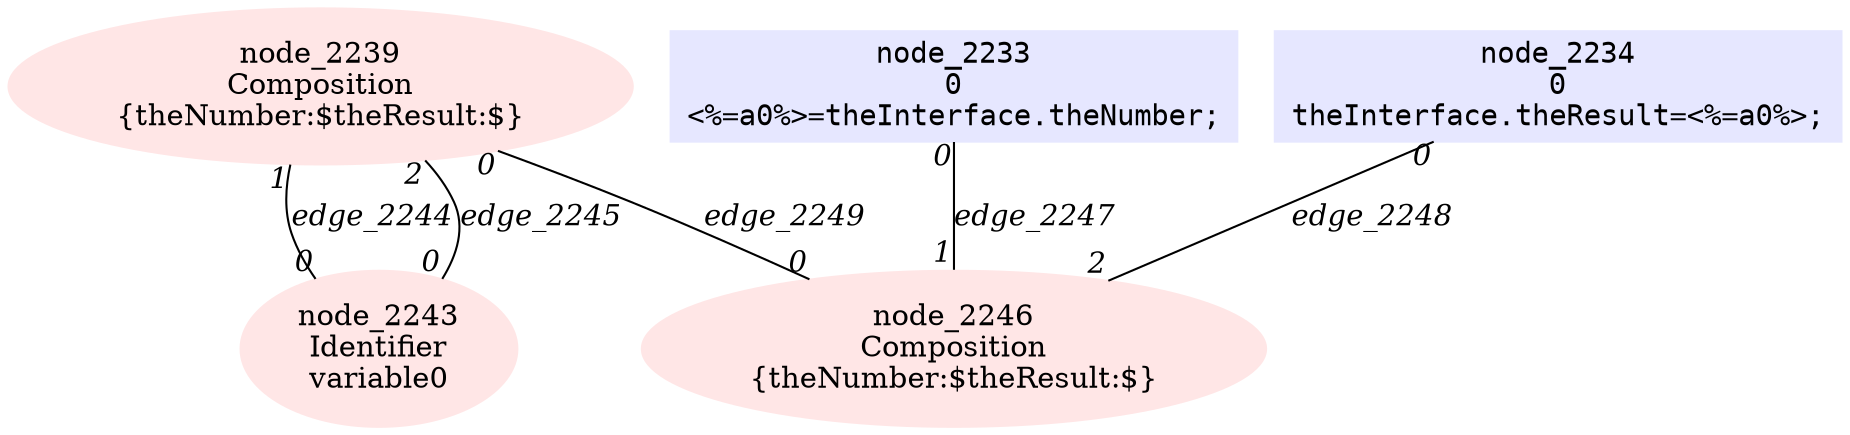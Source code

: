digraph g{node_2239 [shape=ellipse, style=filled, color="0.0 0.1 1.0", label="node_2239
Composition
{theNumber:$theResult:$}" ]
node_2243 [shape=ellipse, style=filled, color="0.0 0.1 1.0", label="node_2243
Identifier
variable0" ]
node_2246 [shape=ellipse, style=filled, color="0.0 0.1 1.0", label="node_2246
Composition
{theNumber:$theResult:$}" ]
node_2233 [shape=box, style=filled, color="0.66 0.1 1.0", fontname="Courier", label="node_2233
0
<%=a0%>=theInterface.theNumber;
" ]
node_2234 [shape=box, style=filled, color="0.66 0.1 1.0", fontname="Courier", label="node_2234
0
theInterface.theResult=<%=a0%>;
" ]
node_2239 -> node_2243 [dir=none, arrowHead=none, fontname="Times-Italic", label="edge_2244",  headlabel="0", taillabel="1" ]
node_2239 -> node_2243 [dir=none, arrowHead=none, fontname="Times-Italic", label="edge_2245",  headlabel="0", taillabel="2" ]
node_2233 -> node_2246 [dir=none, arrowHead=none, fontname="Times-Italic", label="edge_2247",  headlabel="1", taillabel="0" ]
node_2234 -> node_2246 [dir=none, arrowHead=none, fontname="Times-Italic", label="edge_2248",  headlabel="2", taillabel="0" ]
node_2239 -> node_2246 [dir=none, arrowHead=none, fontname="Times-Italic", label="edge_2249",  headlabel="0", taillabel="0" ]
}